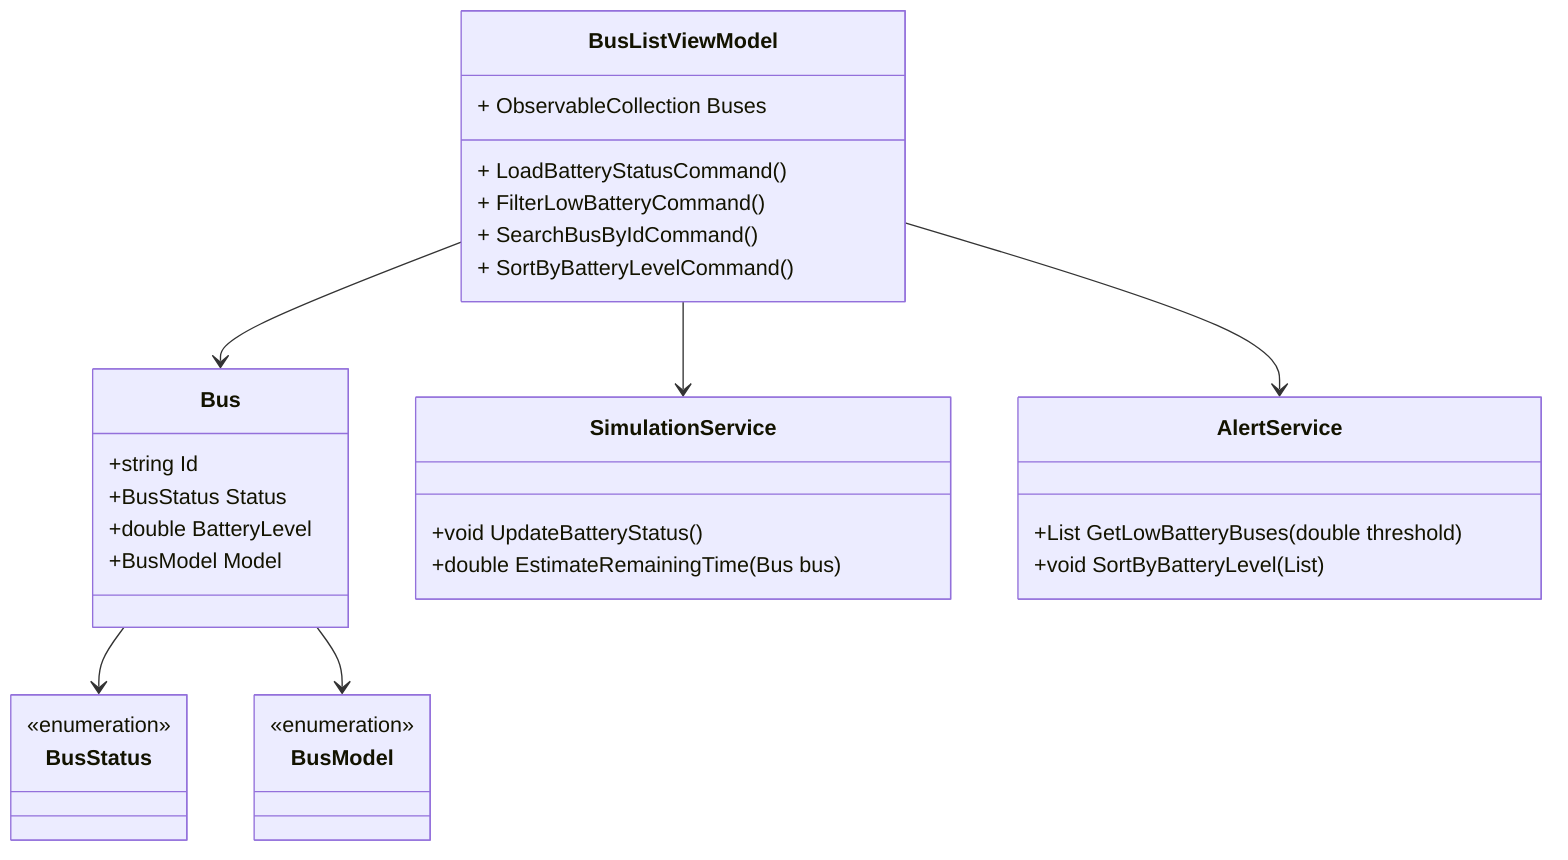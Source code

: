 %% DCD (Design Class Diagram) for Use Case 2
classDiagram
    class BusListViewModel {
        + ObservableCollection<Bus> Buses
        + LoadBatteryStatusCommand()
        + FilterLowBatteryCommand()
        + SearchBusByIdCommand()
        + SortByBatteryLevelCommand()
    }
 
    class Bus {
        +string Id
        +BusStatus Status
        +double BatteryLevel
        +BusModel Model
    }
 
    class SimulationService {
        +void UpdateBatteryStatus()
        +double EstimateRemainingTime(Bus bus)
    }
 
    class AlertService {
        +List<Bus> GetLowBatteryBuses(double threshold)
        +void SortByBatteryLevel(List<Bus>)
    }

    class BusStatus {
        <<enumeration>>
    }

    class BusModel {
        <<enumeration>>
    }
 
    BusListViewModel --> Bus
    BusListViewModel --> SimulationService
    BusListViewModel --> AlertService
    Bus --> BusStatus
    Bus --> BusModel